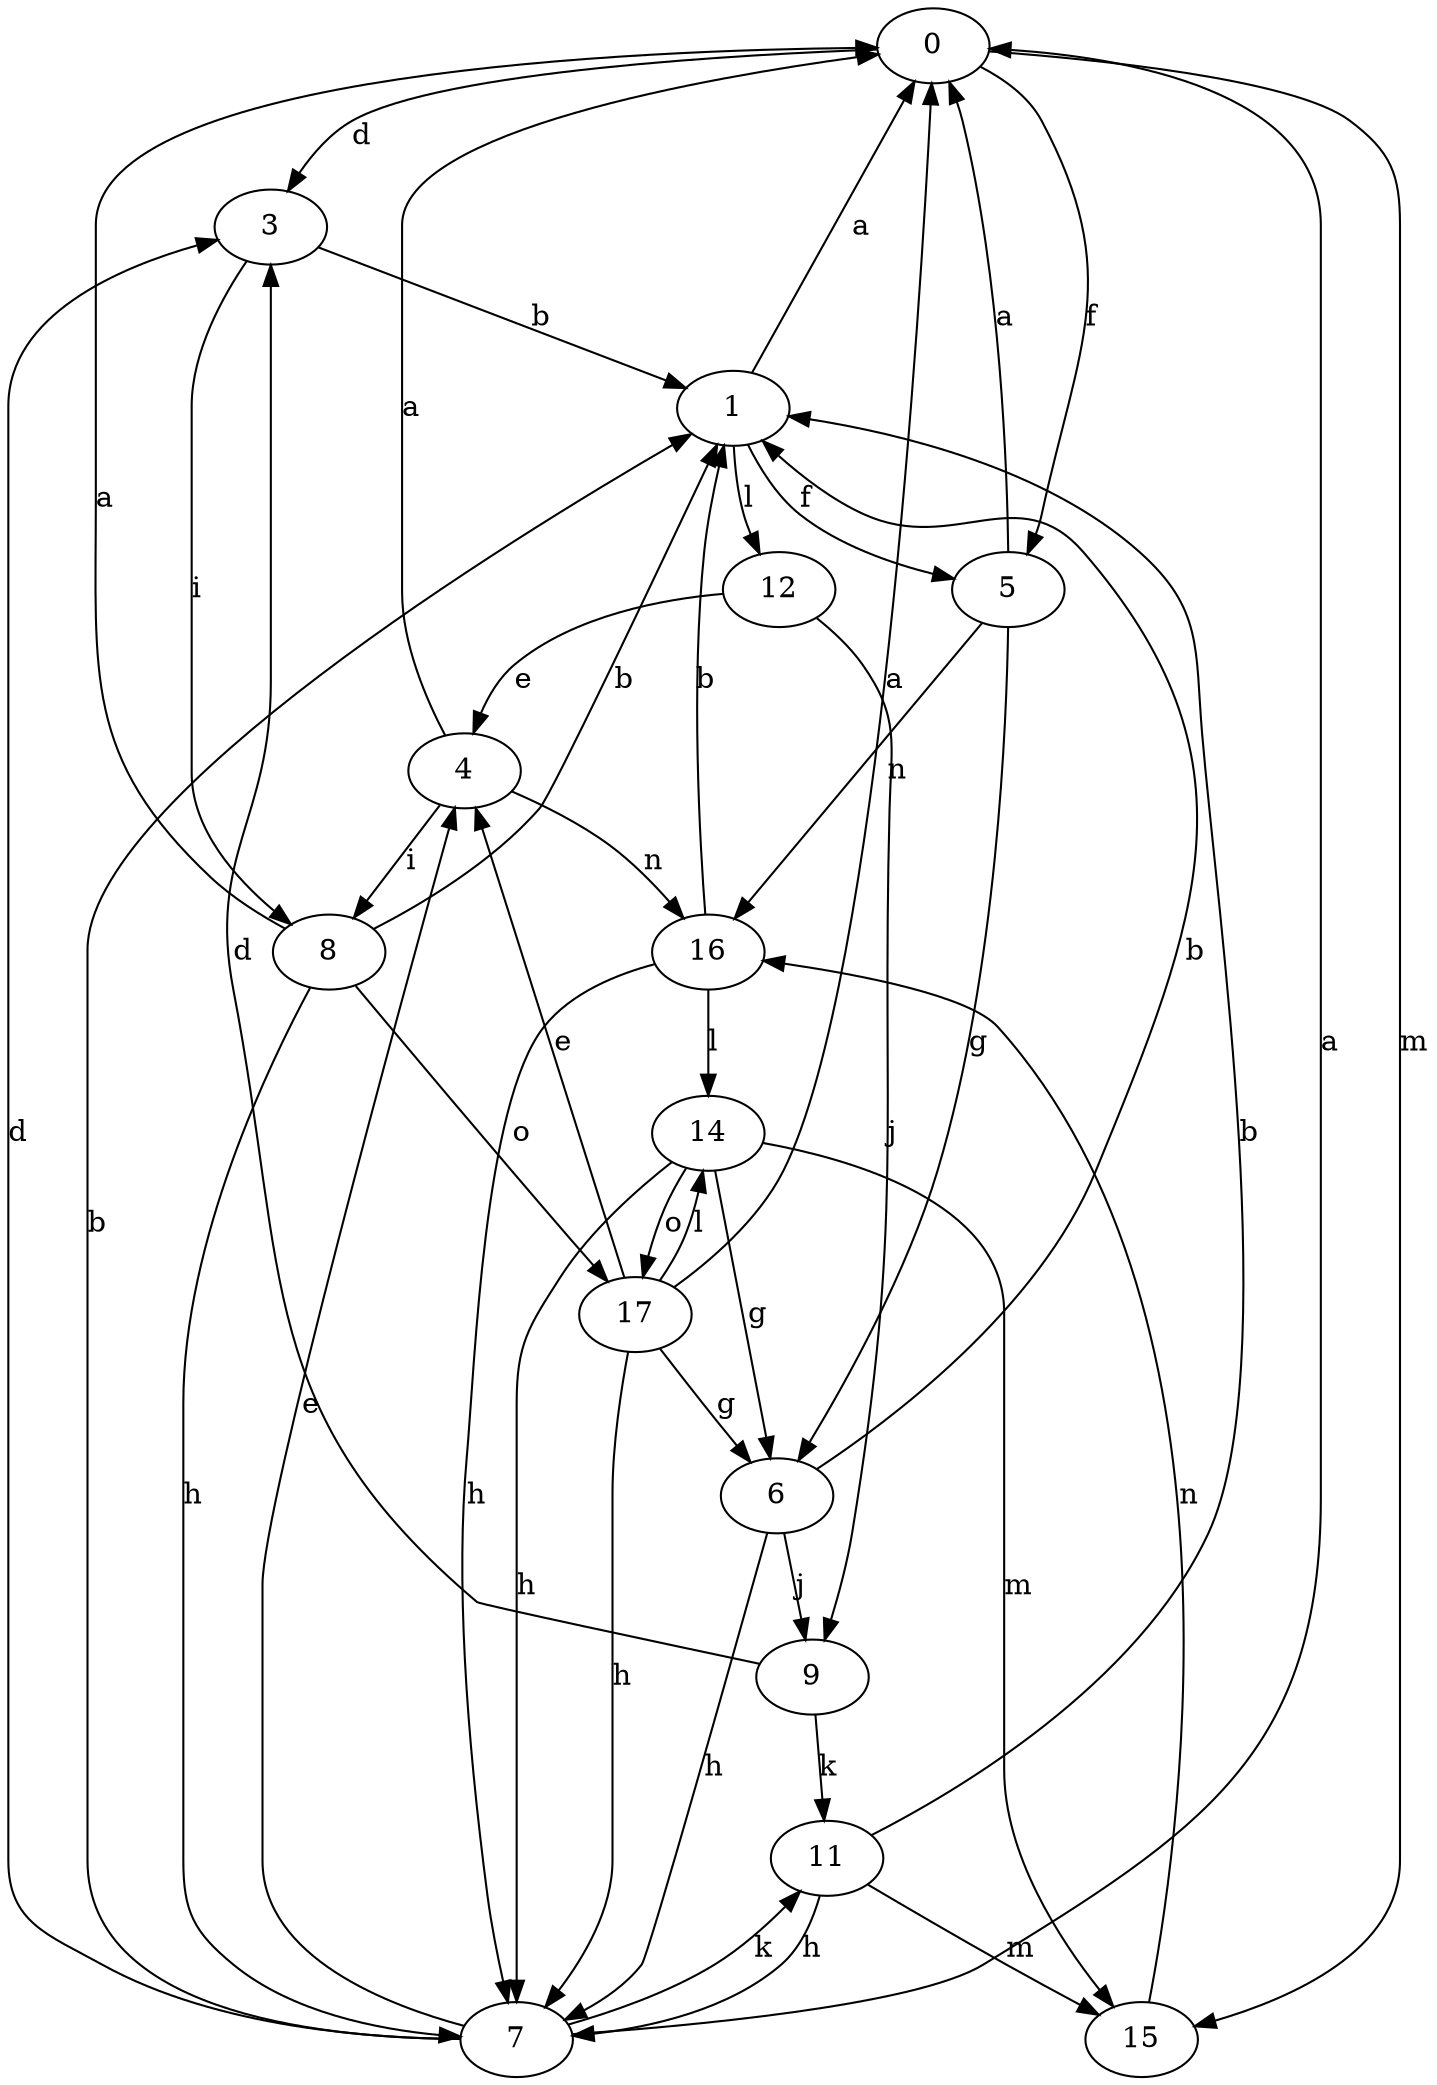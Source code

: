 strict digraph  {
0;
1;
3;
4;
5;
6;
7;
8;
9;
11;
12;
14;
15;
16;
17;
0 -> 3  [label=d];
0 -> 5  [label=f];
0 -> 15  [label=m];
1 -> 0  [label=a];
1 -> 5  [label=f];
1 -> 12  [label=l];
3 -> 1  [label=b];
3 -> 8  [label=i];
4 -> 0  [label=a];
4 -> 8  [label=i];
4 -> 16  [label=n];
5 -> 0  [label=a];
5 -> 6  [label=g];
5 -> 16  [label=n];
6 -> 1  [label=b];
6 -> 7  [label=h];
6 -> 9  [label=j];
7 -> 0  [label=a];
7 -> 1  [label=b];
7 -> 3  [label=d];
7 -> 4  [label=e];
7 -> 11  [label=k];
8 -> 0  [label=a];
8 -> 1  [label=b];
8 -> 7  [label=h];
8 -> 17  [label=o];
9 -> 3  [label=d];
9 -> 11  [label=k];
11 -> 1  [label=b];
11 -> 7  [label=h];
11 -> 15  [label=m];
12 -> 4  [label=e];
12 -> 9  [label=j];
14 -> 6  [label=g];
14 -> 7  [label=h];
14 -> 15  [label=m];
14 -> 17  [label=o];
15 -> 16  [label=n];
16 -> 1  [label=b];
16 -> 7  [label=h];
16 -> 14  [label=l];
17 -> 0  [label=a];
17 -> 4  [label=e];
17 -> 6  [label=g];
17 -> 7  [label=h];
17 -> 14  [label=l];
}

